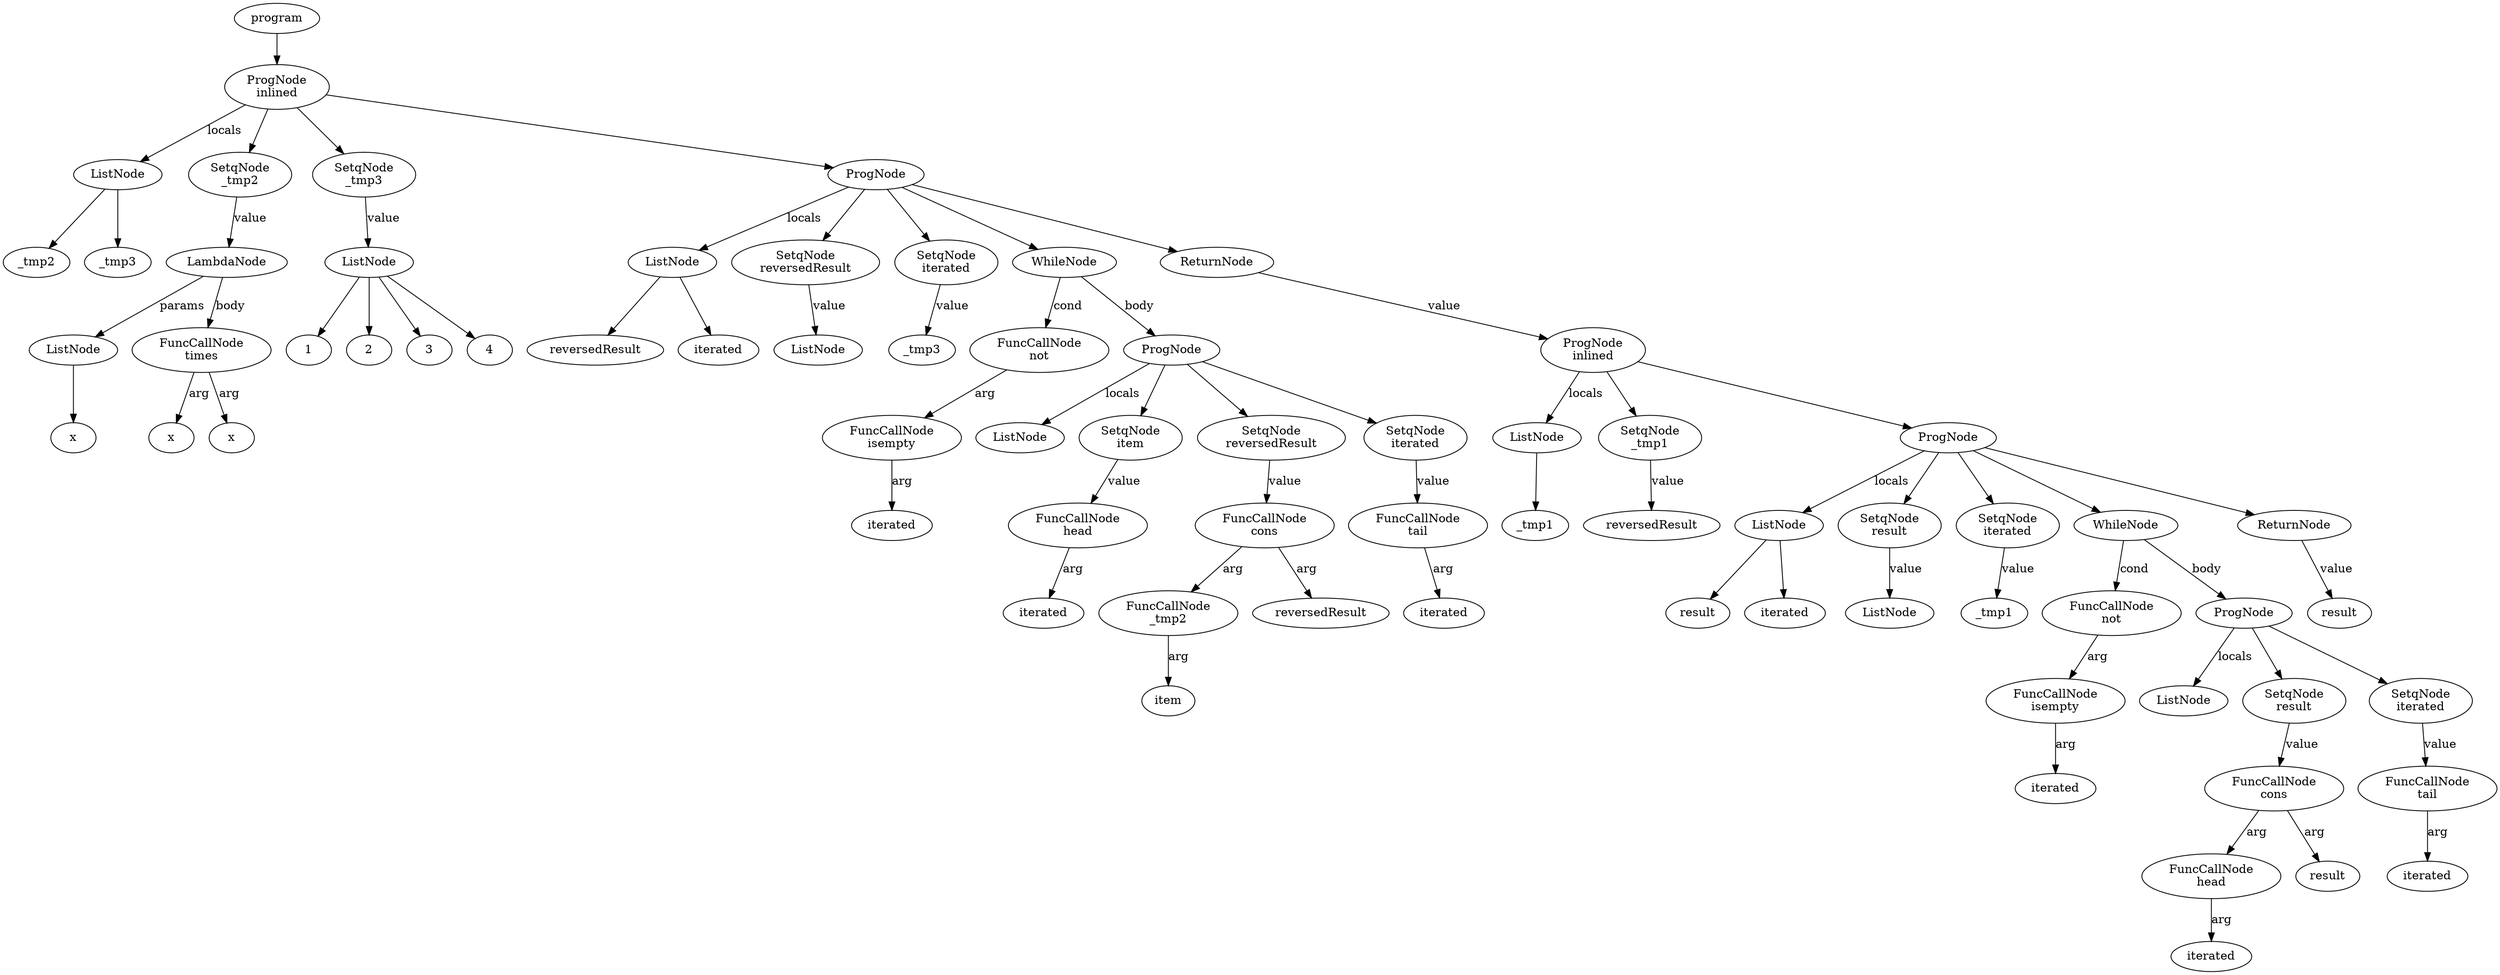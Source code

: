 digraph ast {
	node [label="\N"];
	"%441"	[label=program];
	"%443"	[label="ProgNode
inlined"];
	"%441" -> "%443";
	"%445"	[label="ListNode
"];
	"%443" -> "%445"	[label=locals];
	"%457"	[label="SetqNode
_tmp2"];
	"%443" -> "%457";
	"%485"	[label="SetqNode
_tmp3"];
	"%443" -> "%485";
	"%509"	[label="ProgNode
"];
	"%443" -> "%509";
	"%447"	[label=_tmp2];
	"%445" -> "%447";
	"%451"	[label=_tmp3];
	"%445" -> "%451";
	"%459"	[label="LambdaNode
"];
	"%457" -> "%459"	[label=value];
	"%461"	[label="ListNode
"];
	"%459" -> "%461"	[label=params];
	"%467"	[label="FuncCallNode
times"];
	"%459" -> "%467"	[label=body];
	"%463"	[label=x];
	"%461" -> "%463";
	"%469"	[label=x];
	"%467" -> "%469"	[label=arg];
	"%473"	[label=x];
	"%467" -> "%473"	[label=arg];
	"%487"	[label="ListNode
"];
	"%485" -> "%487"	[label=value];
	"%489"	[label=1];
	"%487" -> "%489";
	"%493"	[label=2];
	"%487" -> "%493";
	"%497"	[label=3];
	"%487" -> "%497";
	"%501"	[label=4];
	"%487" -> "%501";
	"%511"	[label="ListNode
"];
	"%509" -> "%511"	[label=locals];
	"%523"	[label="SetqNode
reversedResult"];
	"%509" -> "%523";
	"%531"	[label="SetqNode
iterated"];
	"%509" -> "%531";
	"%539"	[label="WhileNode
"];
	"%509" -> "%539";
	"%607"	[label="ReturnNode
"];
	"%509" -> "%607";
	"%513"	[label=reversedResult];
	"%511" -> "%513";
	"%517"	[label=iterated];
	"%511" -> "%517";
	"%525"	[label="ListNode
"];
	"%523" -> "%525"	[label=value];
	"%533"	[label=_tmp3];
	"%531" -> "%533"	[label=value];
	"%541"	[label="FuncCallNode
not"];
	"%539" -> "%541"	[label=cond];
	"%551"	[label="ProgNode
"];
	"%539" -> "%551"	[label=body];
	"%543"	[label="FuncCallNode
isempty"];
	"%541" -> "%543"	[label=arg];
	"%545"	[label=iterated];
	"%543" -> "%545"	[label=arg];
	"%553"	[label="ListNode
"];
	"%551" -> "%553"	[label=locals];
	"%557"	[label="SetqNode
item"];
	"%551" -> "%557";
	"%569"	[label="SetqNode
reversedResult"];
	"%551" -> "%569";
	"%589"	[label="SetqNode
iterated"];
	"%551" -> "%589";
	"%559"	[label="FuncCallNode
head"];
	"%557" -> "%559"	[label=value];
	"%561"	[label=iterated];
	"%559" -> "%561"	[label=arg];
	"%571"	[label="FuncCallNode
cons"];
	"%569" -> "%571"	[label=value];
	"%573"	[label="FuncCallNode
_tmp2"];
	"%571" -> "%573"	[label=arg];
	"%581"	[label=reversedResult];
	"%571" -> "%581"	[label=arg];
	"%575"	[label=item];
	"%573" -> "%575"	[label=arg];
	"%591"	[label="FuncCallNode
tail"];
	"%589" -> "%591"	[label=value];
	"%593"	[label=iterated];
	"%591" -> "%593"	[label=arg];
	"%609"	[label="ProgNode
inlined"];
	"%607" -> "%609"	[label=value];
	"%611"	[label="ListNode
"];
	"%609" -> "%611"	[label=locals];
	"%619"	[label="SetqNode
_tmp1"];
	"%609" -> "%619";
	"%627"	[label="ProgNode
"];
	"%609" -> "%627";
	"%613"	[label=_tmp1];
	"%611" -> "%613";
	"%621"	[label=reversedResult];
	"%619" -> "%621"	[label=value];
	"%629"	[label="ListNode
"];
	"%627" -> "%629"	[label=locals];
	"%641"	[label="SetqNode
result"];
	"%627" -> "%641";
	"%649"	[label="SetqNode
iterated"];
	"%627" -> "%649";
	"%657"	[label="WhileNode
"];
	"%627" -> "%657";
	"%713"	[label="ReturnNode
"];
	"%627" -> "%713";
	"%631"	[label=result];
	"%629" -> "%631";
	"%635"	[label=iterated];
	"%629" -> "%635";
	"%643"	[label="ListNode
"];
	"%641" -> "%643"	[label=value];
	"%651"	[label=_tmp1];
	"%649" -> "%651"	[label=value];
	"%659"	[label="FuncCallNode
not"];
	"%657" -> "%659"	[label=cond];
	"%669"	[label="ProgNode
"];
	"%657" -> "%669"	[label=body];
	"%661"	[label="FuncCallNode
isempty"];
	"%659" -> "%661"	[label=arg];
	"%663"	[label=iterated];
	"%661" -> "%663"	[label=arg];
	"%671"	[label="ListNode
"];
	"%669" -> "%671"	[label=locals];
	"%675"	[label="SetqNode
result"];
	"%669" -> "%675";
	"%695"	[label="SetqNode
iterated"];
	"%669" -> "%695";
	"%677"	[label="FuncCallNode
cons"];
	"%675" -> "%677"	[label=value];
	"%679"	[label="FuncCallNode
head"];
	"%677" -> "%679"	[label=arg];
	"%687"	[label=result];
	"%677" -> "%687"	[label=arg];
	"%681"	[label=iterated];
	"%679" -> "%681"	[label=arg];
	"%697"	[label="FuncCallNode
tail"];
	"%695" -> "%697"	[label=value];
	"%699"	[label=iterated];
	"%697" -> "%699"	[label=arg];
	"%715"	[label=result];
	"%713" -> "%715"	[label=value];
}
